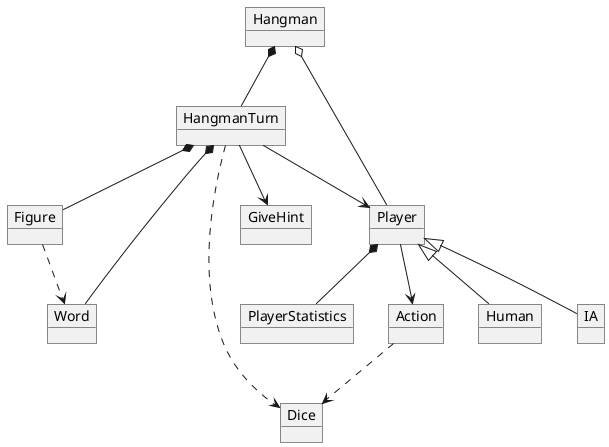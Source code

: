 @startuml
Object Hangman
Object HangmanTurn
Object Word
Object Figure
Object Player
Object Human
Object IA
Object PlayerStatistics
Object Action
Object Dice
Object GiveHint

Hangman *-- HangmanTurn
Hangman o-- Player

HangmanTurn *-- Figure
HangmanTurn *-- Word
HangmanTurn --> GiveHint
HangmanTurn --> Player
HangmanTurn ..> Dice

Player *-- PlayerStatistics
Player --> Action
Player <|-- Human
Player <|-- IA

Action ..> Dice

Figure ..> Word
@enduml